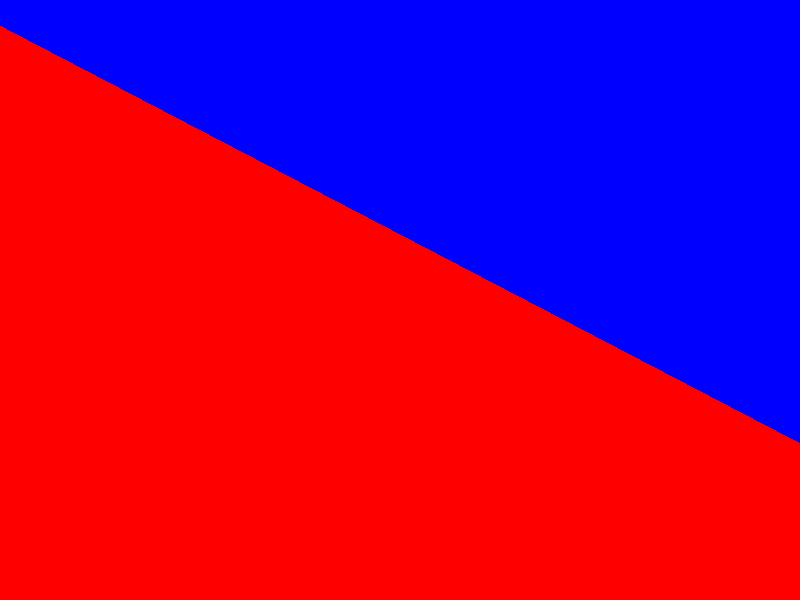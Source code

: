 #include "colors.inc"
#include "woods.inc"
/*------------------------------------------------------------------------*/
camera {
    //location <0, 50, 0> //Cenital centrada
    //location <0, 40, -20> //Frontal picada 40
    location <30, 20, -20> //Frontal picada 20
    //location <0, 10, -50> //Frontal picada 10
    //location <0, 5, -30> //Frontal picada 5
    //location <0, 3, -20> //Frontal picada 3
    //location <0, 0, -20> //Frontal normal
    
    look_at <0, 2, 0>
}
/*------------------------------------------------------------------------*/
light_source {
    <0, 2, -10>
    color rgb <1, 1, 1>
}  
light_source {
    <0, 20, 0>
    color rgb <1, 1, 1>
  }
/*------------------------------------------------------------------------*/      
//Mesa (suelo)
plane{
    <0,1,0>,0 //Vector normal, distancia
    texture{
        pigment{color Red}
    }
} 
//Fondo
plane{
    <0,0,-1>,-10
    pigment{color Blue}
}  

/*
------------------------------------------Rotando una forma    
*/

#declare ContornoBotella = object {
    sor{
        11,
        <0,1>
        <2,1>
        <3,1.2>
        <3.5,2>
        <3.5,8>
        <3,8.5>
        <2,8.6>
        <1,8.7>
        <0.75,9>
        <1.2,9.5>
        <1,10>
        texture {
            pigment{
                color White
                filter 0.5
                transmit 0.2
            }
        }
        finish{
            phong 5
        }
        interior { 
            ior 1.2
        }
        normal {
            gradient x
            normal_map {
                [0.9  marble turbulence 0 scale 5]
            }
        }
    }
}

#declare Botella = object{
    difference{
        object{ContornoBotella}
        union{
            object{
                ContornoBotella
                scale <0.9,0.9,0.9>
            }
            cylinder{
                <0,7,0>
                <0,11,>
                0.72
            }
        }
    }
}